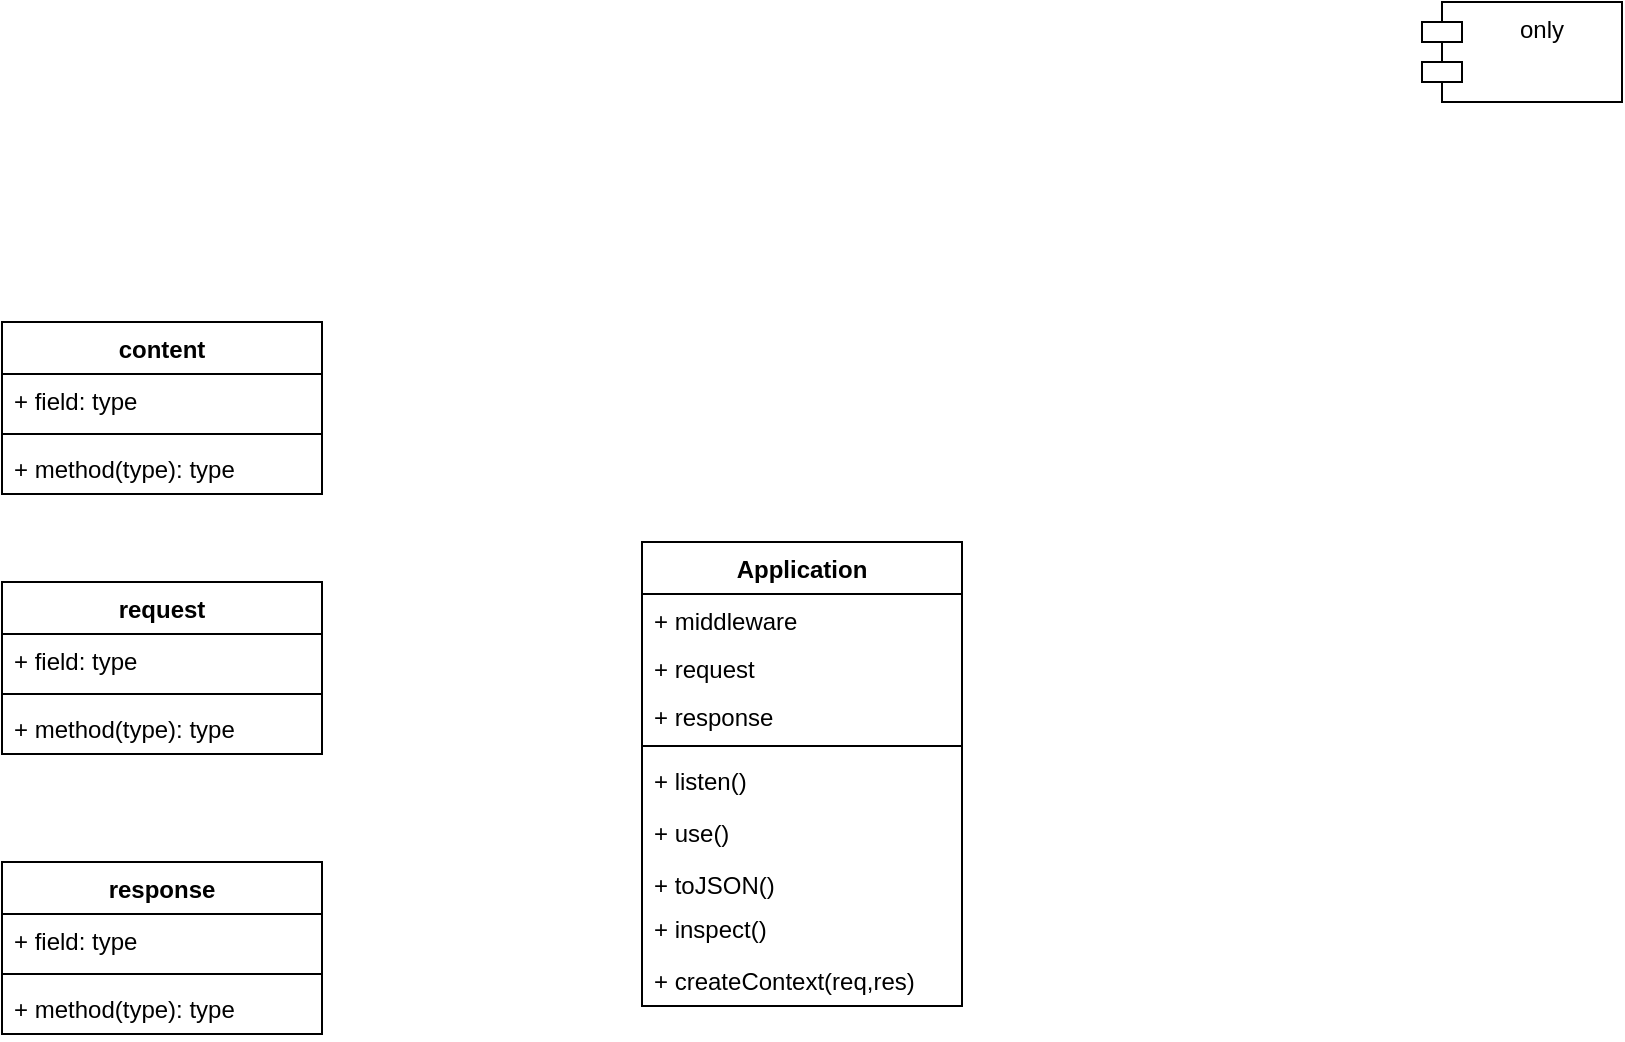 <mxfile version="17.1.0" type="github">
  <diagram id="yBycVTJ7tKCJJlw7P7TP" name="Page-1">
    <mxGraphModel dx="1426" dy="794" grid="1" gridSize="10" guides="1" tooltips="1" connect="1" arrows="1" fold="1" page="1" pageScale="1" pageWidth="3300" pageHeight="4681" math="0" shadow="0">
      <root>
        <mxCell id="0" />
        <mxCell id="1" parent="0" />
        <mxCell id="a9YWchOLcWsTPvhnIxzf-5" value="Application" style="swimlane;fontStyle=1;align=center;verticalAlign=top;childLayout=stackLayout;horizontal=1;startSize=26;horizontalStack=0;resizeParent=1;resizeParentMax=0;resizeLast=0;collapsible=1;marginBottom=0;" vertex="1" parent="1">
          <mxGeometry x="650" y="330" width="160" height="232" as="geometry" />
        </mxCell>
        <mxCell id="a9YWchOLcWsTPvhnIxzf-11" value="+ middleware&#xa;" style="text;strokeColor=none;fillColor=none;align=left;verticalAlign=top;spacingLeft=4;spacingRight=4;overflow=hidden;rotatable=0;points=[[0,0.5],[1,0.5]];portConstraint=eastwest;" vertex="1" parent="a9YWchOLcWsTPvhnIxzf-5">
          <mxGeometry y="26" width="160" height="24" as="geometry" />
        </mxCell>
        <mxCell id="a9YWchOLcWsTPvhnIxzf-12" value="+ request" style="text;strokeColor=none;fillColor=none;align=left;verticalAlign=top;spacingLeft=4;spacingRight=4;overflow=hidden;rotatable=0;points=[[0,0.5],[1,0.5]];portConstraint=eastwest;" vertex="1" parent="a9YWchOLcWsTPvhnIxzf-5">
          <mxGeometry y="50" width="160" height="24" as="geometry" />
        </mxCell>
        <mxCell id="a9YWchOLcWsTPvhnIxzf-6" value="+ response" style="text;strokeColor=none;fillColor=none;align=left;verticalAlign=top;spacingLeft=4;spacingRight=4;overflow=hidden;rotatable=0;points=[[0,0.5],[1,0.5]];portConstraint=eastwest;" vertex="1" parent="a9YWchOLcWsTPvhnIxzf-5">
          <mxGeometry y="74" width="160" height="24" as="geometry" />
        </mxCell>
        <mxCell id="a9YWchOLcWsTPvhnIxzf-7" value="" style="line;strokeWidth=1;fillColor=none;align=left;verticalAlign=middle;spacingTop=-1;spacingLeft=3;spacingRight=3;rotatable=0;labelPosition=right;points=[];portConstraint=eastwest;" vertex="1" parent="a9YWchOLcWsTPvhnIxzf-5">
          <mxGeometry y="98" width="160" height="8" as="geometry" />
        </mxCell>
        <mxCell id="a9YWchOLcWsTPvhnIxzf-25" value="+ listen()" style="text;strokeColor=none;fillColor=none;align=left;verticalAlign=top;spacingLeft=4;spacingRight=4;overflow=hidden;rotatable=0;points=[[0,0.5],[1,0.5]];portConstraint=eastwest;" vertex="1" parent="a9YWchOLcWsTPvhnIxzf-5">
          <mxGeometry y="106" width="160" height="26" as="geometry" />
        </mxCell>
        <mxCell id="a9YWchOLcWsTPvhnIxzf-28" value="+ use()" style="text;strokeColor=none;fillColor=none;align=left;verticalAlign=top;spacingLeft=4;spacingRight=4;overflow=hidden;rotatable=0;points=[[0,0.5],[1,0.5]];portConstraint=eastwest;" vertex="1" parent="a9YWchOLcWsTPvhnIxzf-5">
          <mxGeometry y="132" width="160" height="26" as="geometry" />
        </mxCell>
        <mxCell id="a9YWchOLcWsTPvhnIxzf-29" value="+ toJSON()" style="text;strokeColor=none;fillColor=none;align=left;verticalAlign=top;spacingLeft=4;spacingRight=4;overflow=hidden;rotatable=0;points=[[0,0.5],[1,0.5]];portConstraint=eastwest;" vertex="1" parent="a9YWchOLcWsTPvhnIxzf-5">
          <mxGeometry y="158" width="160" height="22" as="geometry" />
        </mxCell>
        <mxCell id="a9YWchOLcWsTPvhnIxzf-30" value="+ inspect()" style="text;strokeColor=none;fillColor=none;align=left;verticalAlign=top;spacingLeft=4;spacingRight=4;overflow=hidden;rotatable=0;points=[[0,0.5],[1,0.5]];portConstraint=eastwest;" vertex="1" parent="a9YWchOLcWsTPvhnIxzf-5">
          <mxGeometry y="180" width="160" height="26" as="geometry" />
        </mxCell>
        <mxCell id="a9YWchOLcWsTPvhnIxzf-8" value="+ createContext(req,res)" style="text;strokeColor=none;fillColor=none;align=left;verticalAlign=top;spacingLeft=4;spacingRight=4;overflow=hidden;rotatable=0;points=[[0,0.5],[1,0.5]];portConstraint=eastwest;" vertex="1" parent="a9YWchOLcWsTPvhnIxzf-5">
          <mxGeometry y="206" width="160" height="26" as="geometry" />
        </mxCell>
        <mxCell id="a9YWchOLcWsTPvhnIxzf-13" value="content" style="swimlane;fontStyle=1;align=center;verticalAlign=top;childLayout=stackLayout;horizontal=1;startSize=26;horizontalStack=0;resizeParent=1;resizeParentMax=0;resizeLast=0;collapsible=1;marginBottom=0;" vertex="1" parent="1">
          <mxGeometry x="330" y="220" width="160" height="86" as="geometry" />
        </mxCell>
        <mxCell id="a9YWchOLcWsTPvhnIxzf-14" value="+ field: type" style="text;strokeColor=none;fillColor=none;align=left;verticalAlign=top;spacingLeft=4;spacingRight=4;overflow=hidden;rotatable=0;points=[[0,0.5],[1,0.5]];portConstraint=eastwest;" vertex="1" parent="a9YWchOLcWsTPvhnIxzf-13">
          <mxGeometry y="26" width="160" height="26" as="geometry" />
        </mxCell>
        <mxCell id="a9YWchOLcWsTPvhnIxzf-15" value="" style="line;strokeWidth=1;fillColor=none;align=left;verticalAlign=middle;spacingTop=-1;spacingLeft=3;spacingRight=3;rotatable=0;labelPosition=right;points=[];portConstraint=eastwest;" vertex="1" parent="a9YWchOLcWsTPvhnIxzf-13">
          <mxGeometry y="52" width="160" height="8" as="geometry" />
        </mxCell>
        <mxCell id="a9YWchOLcWsTPvhnIxzf-16" value="+ method(type): type" style="text;strokeColor=none;fillColor=none;align=left;verticalAlign=top;spacingLeft=4;spacingRight=4;overflow=hidden;rotatable=0;points=[[0,0.5],[1,0.5]];portConstraint=eastwest;" vertex="1" parent="a9YWchOLcWsTPvhnIxzf-13">
          <mxGeometry y="60" width="160" height="26" as="geometry" />
        </mxCell>
        <mxCell id="a9YWchOLcWsTPvhnIxzf-17" value="request" style="swimlane;fontStyle=1;align=center;verticalAlign=top;childLayout=stackLayout;horizontal=1;startSize=26;horizontalStack=0;resizeParent=1;resizeParentMax=0;resizeLast=0;collapsible=1;marginBottom=0;" vertex="1" parent="1">
          <mxGeometry x="330" y="350" width="160" height="86" as="geometry" />
        </mxCell>
        <mxCell id="a9YWchOLcWsTPvhnIxzf-18" value="+ field: type" style="text;strokeColor=none;fillColor=none;align=left;verticalAlign=top;spacingLeft=4;spacingRight=4;overflow=hidden;rotatable=0;points=[[0,0.5],[1,0.5]];portConstraint=eastwest;" vertex="1" parent="a9YWchOLcWsTPvhnIxzf-17">
          <mxGeometry y="26" width="160" height="26" as="geometry" />
        </mxCell>
        <mxCell id="a9YWchOLcWsTPvhnIxzf-19" value="" style="line;strokeWidth=1;fillColor=none;align=left;verticalAlign=middle;spacingTop=-1;spacingLeft=3;spacingRight=3;rotatable=0;labelPosition=right;points=[];portConstraint=eastwest;" vertex="1" parent="a9YWchOLcWsTPvhnIxzf-17">
          <mxGeometry y="52" width="160" height="8" as="geometry" />
        </mxCell>
        <mxCell id="a9YWchOLcWsTPvhnIxzf-20" value="+ method(type): type" style="text;strokeColor=none;fillColor=none;align=left;verticalAlign=top;spacingLeft=4;spacingRight=4;overflow=hidden;rotatable=0;points=[[0,0.5],[1,0.5]];portConstraint=eastwest;" vertex="1" parent="a9YWchOLcWsTPvhnIxzf-17">
          <mxGeometry y="60" width="160" height="26" as="geometry" />
        </mxCell>
        <mxCell id="a9YWchOLcWsTPvhnIxzf-21" value="response" style="swimlane;fontStyle=1;align=center;verticalAlign=top;childLayout=stackLayout;horizontal=1;startSize=26;horizontalStack=0;resizeParent=1;resizeParentMax=0;resizeLast=0;collapsible=1;marginBottom=0;" vertex="1" parent="1">
          <mxGeometry x="330" y="490" width="160" height="86" as="geometry" />
        </mxCell>
        <mxCell id="a9YWchOLcWsTPvhnIxzf-22" value="+ field: type" style="text;strokeColor=none;fillColor=none;align=left;verticalAlign=top;spacingLeft=4;spacingRight=4;overflow=hidden;rotatable=0;points=[[0,0.5],[1,0.5]];portConstraint=eastwest;" vertex="1" parent="a9YWchOLcWsTPvhnIxzf-21">
          <mxGeometry y="26" width="160" height="26" as="geometry" />
        </mxCell>
        <mxCell id="a9YWchOLcWsTPvhnIxzf-23" value="" style="line;strokeWidth=1;fillColor=none;align=left;verticalAlign=middle;spacingTop=-1;spacingLeft=3;spacingRight=3;rotatable=0;labelPosition=right;points=[];portConstraint=eastwest;" vertex="1" parent="a9YWchOLcWsTPvhnIxzf-21">
          <mxGeometry y="52" width="160" height="8" as="geometry" />
        </mxCell>
        <mxCell id="a9YWchOLcWsTPvhnIxzf-24" value="+ method(type): type" style="text;strokeColor=none;fillColor=none;align=left;verticalAlign=top;spacingLeft=4;spacingRight=4;overflow=hidden;rotatable=0;points=[[0,0.5],[1,0.5]];portConstraint=eastwest;" vertex="1" parent="a9YWchOLcWsTPvhnIxzf-21">
          <mxGeometry y="60" width="160" height="26" as="geometry" />
        </mxCell>
        <mxCell id="a9YWchOLcWsTPvhnIxzf-27" value="only&#xa;" style="shape=module;align=left;spacingLeft=20;align=center;verticalAlign=top;" vertex="1" parent="1">
          <mxGeometry x="1040" y="60" width="100" height="50" as="geometry" />
        </mxCell>
      </root>
    </mxGraphModel>
  </diagram>
</mxfile>
